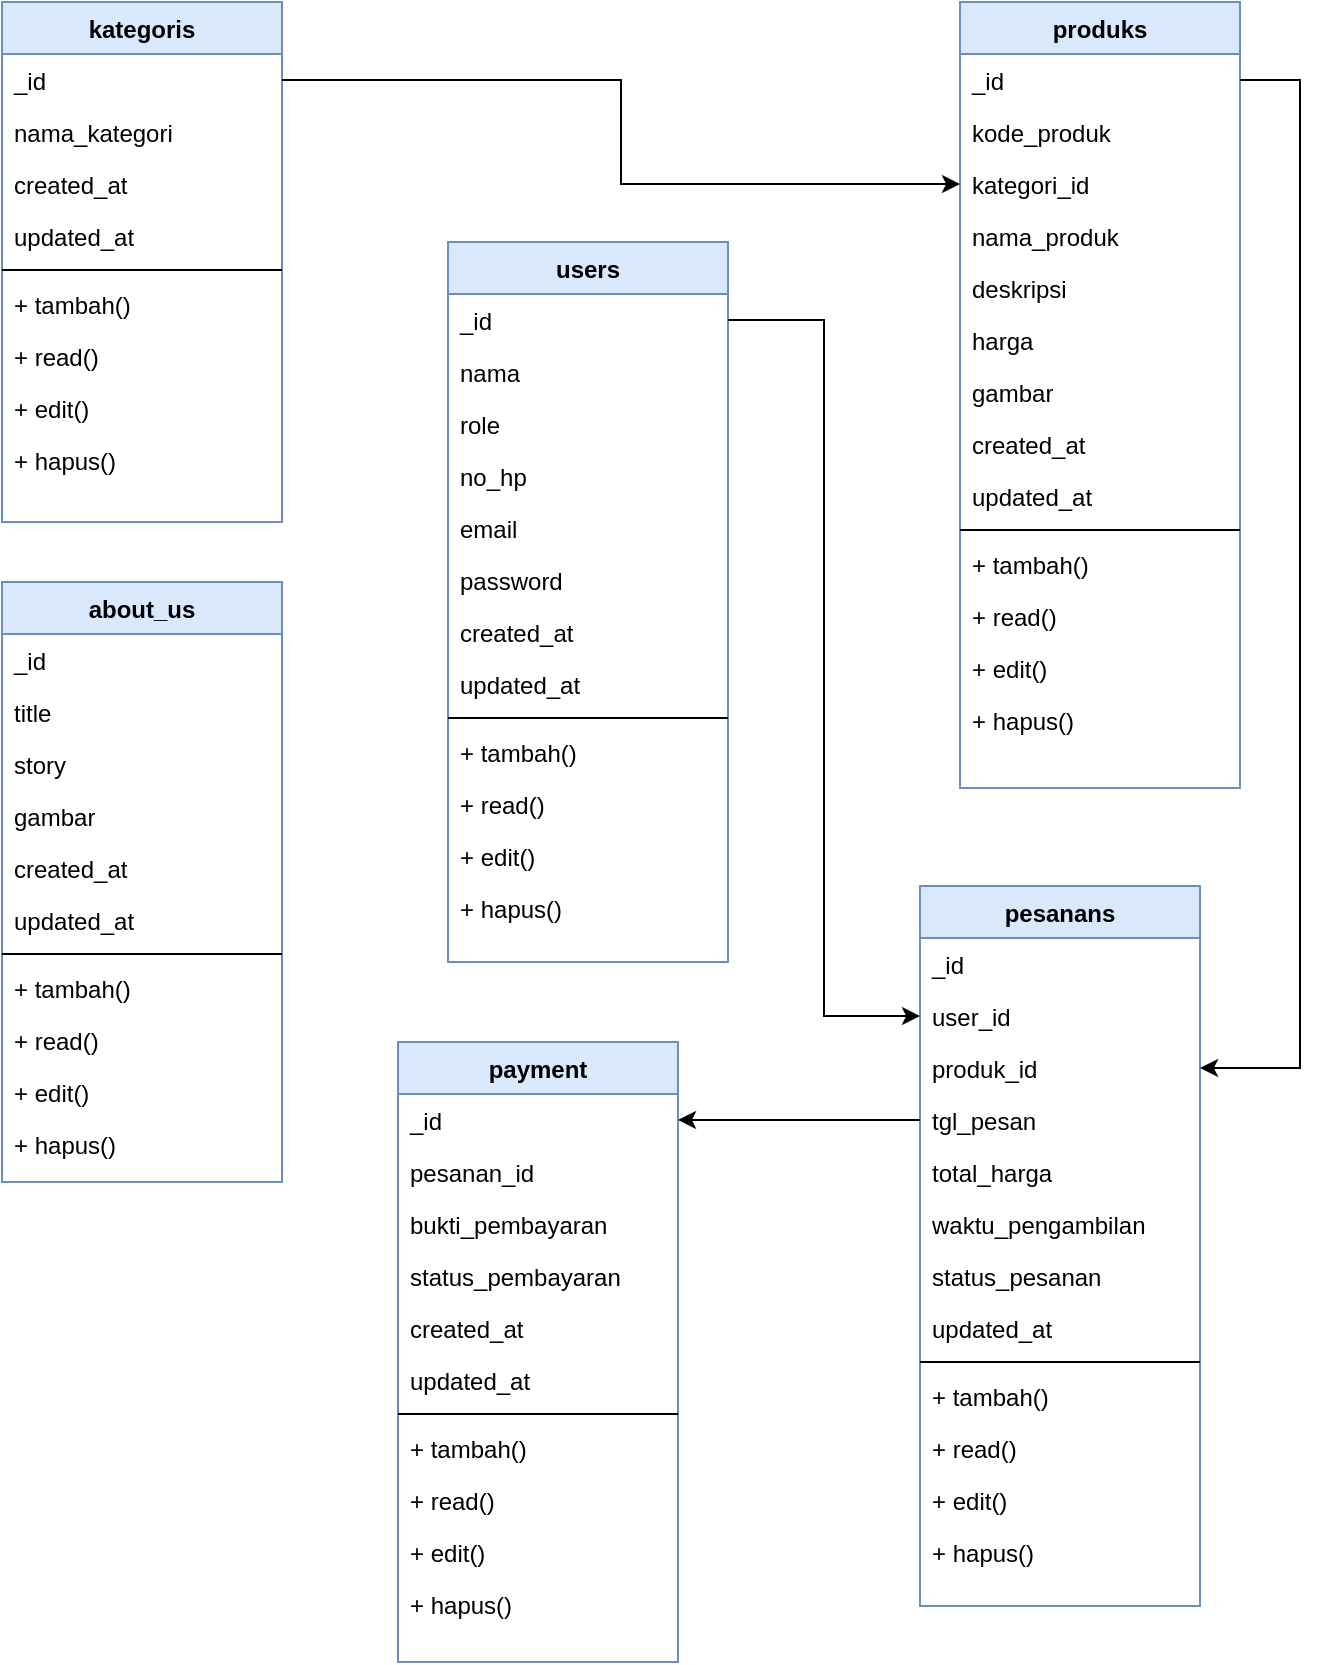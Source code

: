 <mxfile version="22.1.7" type="github">
  <diagram name="Halaman-1" id="3JfUjtJm1eZ0S8u08KBM">
    <mxGraphModel dx="1327" dy="844" grid="1" gridSize="10" guides="1" tooltips="1" connect="1" arrows="1" fold="1" page="1" pageScale="1" pageWidth="827" pageHeight="1169" math="0" shadow="0">
      <root>
        <mxCell id="0" />
        <mxCell id="1" parent="0" />
        <mxCell id="AWKF8v2rQ3uZV0sfMEL9-1" value="kategoris" style="swimlane;fontStyle=1;align=center;verticalAlign=top;childLayout=stackLayout;horizontal=1;startSize=26;horizontalStack=0;resizeParent=1;resizeLast=0;collapsible=1;marginBottom=0;rounded=0;shadow=0;strokeWidth=1;fillColor=#dae8fc;strokeColor=#6c8ebf;" parent="1" vertex="1">
          <mxGeometry x="121" y="40" width="140" height="260" as="geometry">
            <mxRectangle x="230" y="140" width="160" height="26" as="alternateBounds" />
          </mxGeometry>
        </mxCell>
        <mxCell id="AWKF8v2rQ3uZV0sfMEL9-2" value="_id" style="text;align=left;verticalAlign=top;spacingLeft=4;spacingRight=4;overflow=hidden;rotatable=0;points=[[0,0.5],[1,0.5]];portConstraint=eastwest;" parent="AWKF8v2rQ3uZV0sfMEL9-1" vertex="1">
          <mxGeometry y="26" width="140" height="26" as="geometry" />
        </mxCell>
        <mxCell id="AWKF8v2rQ3uZV0sfMEL9-3" value="nama_kategori" style="text;align=left;verticalAlign=top;spacingLeft=4;spacingRight=4;overflow=hidden;rotatable=0;points=[[0,0.5],[1,0.5]];portConstraint=eastwest;rounded=0;shadow=0;html=0;" parent="AWKF8v2rQ3uZV0sfMEL9-1" vertex="1">
          <mxGeometry y="52" width="140" height="26" as="geometry" />
        </mxCell>
        <mxCell id="AWKF8v2rQ3uZV0sfMEL9-4" value="created_at" style="text;align=left;verticalAlign=top;spacingLeft=4;spacingRight=4;overflow=hidden;rotatable=0;points=[[0,0.5],[1,0.5]];portConstraint=eastwest;rounded=0;shadow=0;html=0;" parent="AWKF8v2rQ3uZV0sfMEL9-1" vertex="1">
          <mxGeometry y="78" width="140" height="26" as="geometry" />
        </mxCell>
        <mxCell id="AWKF8v2rQ3uZV0sfMEL9-5" value="updated_at" style="text;align=left;verticalAlign=top;spacingLeft=4;spacingRight=4;overflow=hidden;rotatable=0;points=[[0,0.5],[1,0.5]];portConstraint=eastwest;rounded=0;shadow=0;html=0;" parent="AWKF8v2rQ3uZV0sfMEL9-1" vertex="1">
          <mxGeometry y="104" width="140" height="26" as="geometry" />
        </mxCell>
        <mxCell id="AWKF8v2rQ3uZV0sfMEL9-6" value="" style="line;html=1;strokeWidth=1;align=left;verticalAlign=middle;spacingTop=-1;spacingLeft=3;spacingRight=3;rotatable=0;labelPosition=right;points=[];portConstraint=eastwest;" parent="AWKF8v2rQ3uZV0sfMEL9-1" vertex="1">
          <mxGeometry y="130" width="140" height="8" as="geometry" />
        </mxCell>
        <mxCell id="AWKF8v2rQ3uZV0sfMEL9-7" value="+ tambah()" style="text;align=left;verticalAlign=top;spacingLeft=4;spacingRight=4;overflow=hidden;rotatable=0;points=[[0,0.5],[1,0.5]];portConstraint=eastwest;" parent="AWKF8v2rQ3uZV0sfMEL9-1" vertex="1">
          <mxGeometry y="138" width="140" height="26" as="geometry" />
        </mxCell>
        <mxCell id="AWKF8v2rQ3uZV0sfMEL9-8" value="+ read()" style="text;align=left;verticalAlign=top;spacingLeft=4;spacingRight=4;overflow=hidden;rotatable=0;points=[[0,0.5],[1,0.5]];portConstraint=eastwest;" parent="AWKF8v2rQ3uZV0sfMEL9-1" vertex="1">
          <mxGeometry y="164" width="140" height="26" as="geometry" />
        </mxCell>
        <mxCell id="AWKF8v2rQ3uZV0sfMEL9-9" value="+ edit()" style="text;align=left;verticalAlign=top;spacingLeft=4;spacingRight=4;overflow=hidden;rotatable=0;points=[[0,0.5],[1,0.5]];portConstraint=eastwest;" parent="AWKF8v2rQ3uZV0sfMEL9-1" vertex="1">
          <mxGeometry y="190" width="140" height="26" as="geometry" />
        </mxCell>
        <mxCell id="AWKF8v2rQ3uZV0sfMEL9-10" value="+ hapus()" style="text;align=left;verticalAlign=top;spacingLeft=4;spacingRight=4;overflow=hidden;rotatable=0;points=[[0,0.5],[1,0.5]];portConstraint=eastwest;" parent="AWKF8v2rQ3uZV0sfMEL9-1" vertex="1">
          <mxGeometry y="216" width="140" height="44" as="geometry" />
        </mxCell>
        <mxCell id="AWKF8v2rQ3uZV0sfMEL9-11" value="produks" style="swimlane;fontStyle=1;align=center;verticalAlign=top;childLayout=stackLayout;horizontal=1;startSize=26;horizontalStack=0;resizeParent=1;resizeLast=0;collapsible=1;marginBottom=0;rounded=0;shadow=0;strokeWidth=1;fillColor=#dae8fc;strokeColor=#6c8ebf;" parent="1" vertex="1">
          <mxGeometry x="600" y="40" width="140" height="393" as="geometry">
            <mxRectangle x="340" y="380" width="170" height="26" as="alternateBounds" />
          </mxGeometry>
        </mxCell>
        <mxCell id="AWKF8v2rQ3uZV0sfMEL9-12" value="_id" style="text;align=left;verticalAlign=top;spacingLeft=4;spacingRight=4;overflow=hidden;rotatable=0;points=[[0,0.5],[1,0.5]];portConstraint=eastwest;" parent="AWKF8v2rQ3uZV0sfMEL9-11" vertex="1">
          <mxGeometry y="26" width="140" height="26" as="geometry" />
        </mxCell>
        <mxCell id="AWKF8v2rQ3uZV0sfMEL9-13" value="kode_produk" style="text;align=left;verticalAlign=top;spacingLeft=4;spacingRight=4;overflow=hidden;rotatable=0;points=[[0,0.5],[1,0.5]];portConstraint=eastwest;" parent="AWKF8v2rQ3uZV0sfMEL9-11" vertex="1">
          <mxGeometry y="52" width="140" height="26" as="geometry" />
        </mxCell>
        <mxCell id="AWKF8v2rQ3uZV0sfMEL9-14" value="kategori_id" style="text;align=left;verticalAlign=top;spacingLeft=4;spacingRight=4;overflow=hidden;rotatable=0;points=[[0,0.5],[1,0.5]];portConstraint=eastwest;" parent="AWKF8v2rQ3uZV0sfMEL9-11" vertex="1">
          <mxGeometry y="78" width="140" height="26" as="geometry" />
        </mxCell>
        <mxCell id="AWKF8v2rQ3uZV0sfMEL9-15" value="nama_produk" style="text;align=left;verticalAlign=top;spacingLeft=4;spacingRight=4;overflow=hidden;rotatable=0;points=[[0,0.5],[1,0.5]];portConstraint=eastwest;" parent="AWKF8v2rQ3uZV0sfMEL9-11" vertex="1">
          <mxGeometry y="104" width="140" height="26" as="geometry" />
        </mxCell>
        <mxCell id="AWKF8v2rQ3uZV0sfMEL9-16" value="deskripsi" style="text;align=left;verticalAlign=top;spacingLeft=4;spacingRight=4;overflow=hidden;rotatable=0;points=[[0,0.5],[1,0.5]];portConstraint=eastwest;" parent="AWKF8v2rQ3uZV0sfMEL9-11" vertex="1">
          <mxGeometry y="130" width="140" height="26" as="geometry" />
        </mxCell>
        <mxCell id="AWKF8v2rQ3uZV0sfMEL9-17" value="harga" style="text;align=left;verticalAlign=top;spacingLeft=4;spacingRight=4;overflow=hidden;rotatable=0;points=[[0,0.5],[1,0.5]];portConstraint=eastwest;" parent="AWKF8v2rQ3uZV0sfMEL9-11" vertex="1">
          <mxGeometry y="156" width="140" height="26" as="geometry" />
        </mxCell>
        <mxCell id="AWKF8v2rQ3uZV0sfMEL9-18" value="gambar" style="text;align=left;verticalAlign=top;spacingLeft=4;spacingRight=4;overflow=hidden;rotatable=0;points=[[0,0.5],[1,0.5]];portConstraint=eastwest;" parent="AWKF8v2rQ3uZV0sfMEL9-11" vertex="1">
          <mxGeometry y="182" width="140" height="26" as="geometry" />
        </mxCell>
        <mxCell id="AWKF8v2rQ3uZV0sfMEL9-19" value="created_at" style="text;align=left;verticalAlign=top;spacingLeft=4;spacingRight=4;overflow=hidden;rotatable=0;points=[[0,0.5],[1,0.5]];portConstraint=eastwest;rounded=0;shadow=0;html=0;" parent="AWKF8v2rQ3uZV0sfMEL9-11" vertex="1">
          <mxGeometry y="208" width="140" height="26" as="geometry" />
        </mxCell>
        <mxCell id="AWKF8v2rQ3uZV0sfMEL9-20" value="updated_at" style="text;align=left;verticalAlign=top;spacingLeft=4;spacingRight=4;overflow=hidden;rotatable=0;points=[[0,0.5],[1,0.5]];portConstraint=eastwest;rounded=0;shadow=0;html=0;" parent="AWKF8v2rQ3uZV0sfMEL9-11" vertex="1">
          <mxGeometry y="234" width="140" height="26" as="geometry" />
        </mxCell>
        <mxCell id="AWKF8v2rQ3uZV0sfMEL9-21" value="" style="line;html=1;strokeWidth=1;align=left;verticalAlign=middle;spacingTop=-1;spacingLeft=3;spacingRight=3;rotatable=0;labelPosition=right;points=[];portConstraint=eastwest;" parent="AWKF8v2rQ3uZV0sfMEL9-11" vertex="1">
          <mxGeometry y="260" width="140" height="8" as="geometry" />
        </mxCell>
        <mxCell id="AWKF8v2rQ3uZV0sfMEL9-22" value="+ tambah()" style="text;align=left;verticalAlign=top;spacingLeft=4;spacingRight=4;overflow=hidden;rotatable=0;points=[[0,0.5],[1,0.5]];portConstraint=eastwest;" parent="AWKF8v2rQ3uZV0sfMEL9-11" vertex="1">
          <mxGeometry y="268" width="140" height="26" as="geometry" />
        </mxCell>
        <mxCell id="AWKF8v2rQ3uZV0sfMEL9-23" value="+ read()" style="text;align=left;verticalAlign=top;spacingLeft=4;spacingRight=4;overflow=hidden;rotatable=0;points=[[0,0.5],[1,0.5]];portConstraint=eastwest;" parent="AWKF8v2rQ3uZV0sfMEL9-11" vertex="1">
          <mxGeometry y="294" width="140" height="26" as="geometry" />
        </mxCell>
        <mxCell id="AWKF8v2rQ3uZV0sfMEL9-24" value="+ edit()" style="text;align=left;verticalAlign=top;spacingLeft=4;spacingRight=4;overflow=hidden;rotatable=0;points=[[0,0.5],[1,0.5]];portConstraint=eastwest;" parent="AWKF8v2rQ3uZV0sfMEL9-11" vertex="1">
          <mxGeometry y="320" width="140" height="26" as="geometry" />
        </mxCell>
        <mxCell id="AWKF8v2rQ3uZV0sfMEL9-25" value="+ hapus()" style="text;align=left;verticalAlign=top;spacingLeft=4;spacingRight=4;overflow=hidden;rotatable=0;points=[[0,0.5],[1,0.5]];portConstraint=eastwest;" parent="AWKF8v2rQ3uZV0sfMEL9-11" vertex="1">
          <mxGeometry y="346" width="140" height="26" as="geometry" />
        </mxCell>
        <mxCell id="AWKF8v2rQ3uZV0sfMEL9-26" value="users" style="swimlane;fontStyle=1;align=center;verticalAlign=top;childLayout=stackLayout;horizontal=1;startSize=26;horizontalStack=0;resizeParent=1;resizeLast=0;collapsible=1;marginBottom=0;rounded=0;shadow=0;strokeWidth=1;fillColor=#dae8fc;strokeColor=#6c8ebf;" parent="1" vertex="1">
          <mxGeometry x="344" y="160" width="140" height="360" as="geometry">
            <mxRectangle x="550" y="140" width="160" height="26" as="alternateBounds" />
          </mxGeometry>
        </mxCell>
        <mxCell id="AWKF8v2rQ3uZV0sfMEL9-27" value="_id" style="text;align=left;verticalAlign=top;spacingLeft=4;spacingRight=4;overflow=hidden;rotatable=0;points=[[0,0.5],[1,0.5]];portConstraint=eastwest;" parent="AWKF8v2rQ3uZV0sfMEL9-26" vertex="1">
          <mxGeometry y="26" width="140" height="26" as="geometry" />
        </mxCell>
        <mxCell id="AWKF8v2rQ3uZV0sfMEL9-28" value="nama" style="text;align=left;verticalAlign=top;spacingLeft=4;spacingRight=4;overflow=hidden;rotatable=0;points=[[0,0.5],[1,0.5]];portConstraint=eastwest;rounded=0;shadow=0;html=0;" parent="AWKF8v2rQ3uZV0sfMEL9-26" vertex="1">
          <mxGeometry y="52" width="140" height="26" as="geometry" />
        </mxCell>
        <mxCell id="AWKF8v2rQ3uZV0sfMEL9-29" value="role" style="text;align=left;verticalAlign=top;spacingLeft=4;spacingRight=4;overflow=hidden;rotatable=0;points=[[0,0.5],[1,0.5]];portConstraint=eastwest;rounded=0;shadow=0;html=0;" parent="AWKF8v2rQ3uZV0sfMEL9-26" vertex="1">
          <mxGeometry y="78" width="140" height="26" as="geometry" />
        </mxCell>
        <mxCell id="AWKF8v2rQ3uZV0sfMEL9-30" value="no_hp" style="text;align=left;verticalAlign=top;spacingLeft=4;spacingRight=4;overflow=hidden;rotatable=0;points=[[0,0.5],[1,0.5]];portConstraint=eastwest;rounded=0;shadow=0;html=0;" parent="AWKF8v2rQ3uZV0sfMEL9-26" vertex="1">
          <mxGeometry y="104" width="140" height="26" as="geometry" />
        </mxCell>
        <mxCell id="AWKF8v2rQ3uZV0sfMEL9-31" value="email" style="text;align=left;verticalAlign=top;spacingLeft=4;spacingRight=4;overflow=hidden;rotatable=0;points=[[0,0.5],[1,0.5]];portConstraint=eastwest;rounded=0;shadow=0;html=0;" parent="AWKF8v2rQ3uZV0sfMEL9-26" vertex="1">
          <mxGeometry y="130" width="140" height="26" as="geometry" />
        </mxCell>
        <mxCell id="AWKF8v2rQ3uZV0sfMEL9-32" value="password" style="text;align=left;verticalAlign=top;spacingLeft=4;spacingRight=4;overflow=hidden;rotatable=0;points=[[0,0.5],[1,0.5]];portConstraint=eastwest;rounded=0;shadow=0;html=0;" parent="AWKF8v2rQ3uZV0sfMEL9-26" vertex="1">
          <mxGeometry y="156" width="140" height="26" as="geometry" />
        </mxCell>
        <mxCell id="AWKF8v2rQ3uZV0sfMEL9-33" value="created_at" style="text;align=left;verticalAlign=top;spacingLeft=4;spacingRight=4;overflow=hidden;rotatable=0;points=[[0,0.5],[1,0.5]];portConstraint=eastwest;rounded=0;shadow=0;html=0;" parent="AWKF8v2rQ3uZV0sfMEL9-26" vertex="1">
          <mxGeometry y="182" width="140" height="26" as="geometry" />
        </mxCell>
        <mxCell id="AWKF8v2rQ3uZV0sfMEL9-34" value="updated_at" style="text;align=left;verticalAlign=top;spacingLeft=4;spacingRight=4;overflow=hidden;rotatable=0;points=[[0,0.5],[1,0.5]];portConstraint=eastwest;rounded=0;shadow=0;html=0;" parent="AWKF8v2rQ3uZV0sfMEL9-26" vertex="1">
          <mxGeometry y="208" width="140" height="26" as="geometry" />
        </mxCell>
        <mxCell id="AWKF8v2rQ3uZV0sfMEL9-35" value="" style="line;html=1;strokeWidth=1;align=left;verticalAlign=middle;spacingTop=-1;spacingLeft=3;spacingRight=3;rotatable=0;labelPosition=right;points=[];portConstraint=eastwest;" parent="AWKF8v2rQ3uZV0sfMEL9-26" vertex="1">
          <mxGeometry y="234" width="140" height="8" as="geometry" />
        </mxCell>
        <mxCell id="AWKF8v2rQ3uZV0sfMEL9-36" value="+ tambah()" style="text;align=left;verticalAlign=top;spacingLeft=4;spacingRight=4;overflow=hidden;rotatable=0;points=[[0,0.5],[1,0.5]];portConstraint=eastwest;" parent="AWKF8v2rQ3uZV0sfMEL9-26" vertex="1">
          <mxGeometry y="242" width="140" height="26" as="geometry" />
        </mxCell>
        <mxCell id="AWKF8v2rQ3uZV0sfMEL9-37" value="+ read()" style="text;align=left;verticalAlign=top;spacingLeft=4;spacingRight=4;overflow=hidden;rotatable=0;points=[[0,0.5],[1,0.5]];portConstraint=eastwest;" parent="AWKF8v2rQ3uZV0sfMEL9-26" vertex="1">
          <mxGeometry y="268" width="140" height="26" as="geometry" />
        </mxCell>
        <mxCell id="AWKF8v2rQ3uZV0sfMEL9-38" value="+ edit()" style="text;align=left;verticalAlign=top;spacingLeft=4;spacingRight=4;overflow=hidden;rotatable=0;points=[[0,0.5],[1,0.5]];portConstraint=eastwest;" parent="AWKF8v2rQ3uZV0sfMEL9-26" vertex="1">
          <mxGeometry y="294" width="140" height="26" as="geometry" />
        </mxCell>
        <mxCell id="AWKF8v2rQ3uZV0sfMEL9-39" value="+ hapus()" style="text;align=left;verticalAlign=top;spacingLeft=4;spacingRight=4;overflow=hidden;rotatable=0;points=[[0,0.5],[1,0.5]];portConstraint=eastwest;" parent="AWKF8v2rQ3uZV0sfMEL9-26" vertex="1">
          <mxGeometry y="320" width="140" height="26" as="geometry" />
        </mxCell>
        <mxCell id="AWKF8v2rQ3uZV0sfMEL9-40" value="pesanans" style="swimlane;fontStyle=1;align=center;verticalAlign=top;childLayout=stackLayout;horizontal=1;startSize=26;horizontalStack=0;resizeParent=1;resizeLast=0;collapsible=1;marginBottom=0;rounded=0;shadow=0;strokeWidth=1;fillColor=#dae8fc;strokeColor=#6c8ebf;" parent="1" vertex="1">
          <mxGeometry x="580" y="482" width="140" height="360" as="geometry">
            <mxRectangle x="550" y="140" width="160" height="26" as="alternateBounds" />
          </mxGeometry>
        </mxCell>
        <mxCell id="AWKF8v2rQ3uZV0sfMEL9-41" value="_id" style="text;align=left;verticalAlign=top;spacingLeft=4;spacingRight=4;overflow=hidden;rotatable=0;points=[[0,0.5],[1,0.5]];portConstraint=eastwest;" parent="AWKF8v2rQ3uZV0sfMEL9-40" vertex="1">
          <mxGeometry y="26" width="140" height="26" as="geometry" />
        </mxCell>
        <mxCell id="AWKF8v2rQ3uZV0sfMEL9-43" value="user_id" style="text;align=left;verticalAlign=top;spacingLeft=4;spacingRight=4;overflow=hidden;rotatable=0;points=[[0,0.5],[1,0.5]];portConstraint=eastwest;rounded=0;shadow=0;html=0;" parent="AWKF8v2rQ3uZV0sfMEL9-40" vertex="1">
          <mxGeometry y="52" width="140" height="26" as="geometry" />
        </mxCell>
        <mxCell id="AWKF8v2rQ3uZV0sfMEL9-99" value="produk_id" style="text;align=left;verticalAlign=top;spacingLeft=4;spacingRight=4;overflow=hidden;rotatable=0;points=[[0,0.5],[1,0.5]];portConstraint=eastwest;rounded=0;shadow=0;html=0;" parent="AWKF8v2rQ3uZV0sfMEL9-40" vertex="1">
          <mxGeometry y="78" width="140" height="26" as="geometry" />
        </mxCell>
        <mxCell id="AWKF8v2rQ3uZV0sfMEL9-44" value="tgl_pesan" style="text;align=left;verticalAlign=top;spacingLeft=4;spacingRight=4;overflow=hidden;rotatable=0;points=[[0,0.5],[1,0.5]];portConstraint=eastwest;rounded=0;shadow=0;html=0;" parent="AWKF8v2rQ3uZV0sfMEL9-40" vertex="1">
          <mxGeometry y="104" width="140" height="26" as="geometry" />
        </mxCell>
        <mxCell id="AWKF8v2rQ3uZV0sfMEL9-45" value="total_harga" style="text;align=left;verticalAlign=top;spacingLeft=4;spacingRight=4;overflow=hidden;rotatable=0;points=[[0,0.5],[1,0.5]];portConstraint=eastwest;rounded=0;shadow=0;html=0;" parent="AWKF8v2rQ3uZV0sfMEL9-40" vertex="1">
          <mxGeometry y="130" width="140" height="26" as="geometry" />
        </mxCell>
        <mxCell id="AWKF8v2rQ3uZV0sfMEL9-100" value="waktu_pengambilan" style="text;align=left;verticalAlign=top;spacingLeft=4;spacingRight=4;overflow=hidden;rotatable=0;points=[[0,0.5],[1,0.5]];portConstraint=eastwest;rounded=0;shadow=0;html=0;" parent="AWKF8v2rQ3uZV0sfMEL9-40" vertex="1">
          <mxGeometry y="156" width="140" height="26" as="geometry" />
        </mxCell>
        <mxCell id="AWKF8v2rQ3uZV0sfMEL9-46" value="status_pesanan" style="text;align=left;verticalAlign=top;spacingLeft=4;spacingRight=4;overflow=hidden;rotatable=0;points=[[0,0.5],[1,0.5]];portConstraint=eastwest;rounded=0;shadow=0;html=0;" parent="AWKF8v2rQ3uZV0sfMEL9-40" vertex="1">
          <mxGeometry y="182" width="140" height="26" as="geometry" />
        </mxCell>
        <mxCell id="AWKF8v2rQ3uZV0sfMEL9-47" value="updated_at" style="text;align=left;verticalAlign=top;spacingLeft=4;spacingRight=4;overflow=hidden;rotatable=0;points=[[0,0.5],[1,0.5]];portConstraint=eastwest;rounded=0;shadow=0;html=0;" parent="AWKF8v2rQ3uZV0sfMEL9-40" vertex="1">
          <mxGeometry y="208" width="140" height="26" as="geometry" />
        </mxCell>
        <mxCell id="AWKF8v2rQ3uZV0sfMEL9-48" value="" style="line;html=1;strokeWidth=1;align=left;verticalAlign=middle;spacingTop=-1;spacingLeft=3;spacingRight=3;rotatable=0;labelPosition=right;points=[];portConstraint=eastwest;" parent="AWKF8v2rQ3uZV0sfMEL9-40" vertex="1">
          <mxGeometry y="234" width="140" height="8" as="geometry" />
        </mxCell>
        <mxCell id="AWKF8v2rQ3uZV0sfMEL9-49" value="+ tambah()" style="text;align=left;verticalAlign=top;spacingLeft=4;spacingRight=4;overflow=hidden;rotatable=0;points=[[0,0.5],[1,0.5]];portConstraint=eastwest;" parent="AWKF8v2rQ3uZV0sfMEL9-40" vertex="1">
          <mxGeometry y="242" width="140" height="26" as="geometry" />
        </mxCell>
        <mxCell id="AWKF8v2rQ3uZV0sfMEL9-50" value="+ read()" style="text;align=left;verticalAlign=top;spacingLeft=4;spacingRight=4;overflow=hidden;rotatable=0;points=[[0,0.5],[1,0.5]];portConstraint=eastwest;" parent="AWKF8v2rQ3uZV0sfMEL9-40" vertex="1">
          <mxGeometry y="268" width="140" height="26" as="geometry" />
        </mxCell>
        <mxCell id="AWKF8v2rQ3uZV0sfMEL9-51" value="+ edit()" style="text;align=left;verticalAlign=top;spacingLeft=4;spacingRight=4;overflow=hidden;rotatable=0;points=[[0,0.5],[1,0.5]];portConstraint=eastwest;" parent="AWKF8v2rQ3uZV0sfMEL9-40" vertex="1">
          <mxGeometry y="294" width="140" height="26" as="geometry" />
        </mxCell>
        <mxCell id="AWKF8v2rQ3uZV0sfMEL9-52" value="+ hapus()" style="text;align=left;verticalAlign=top;spacingLeft=4;spacingRight=4;overflow=hidden;rotatable=0;points=[[0,0.5],[1,0.5]];portConstraint=eastwest;" parent="AWKF8v2rQ3uZV0sfMEL9-40" vertex="1">
          <mxGeometry y="320" width="140" height="26" as="geometry" />
        </mxCell>
        <mxCell id="AWKF8v2rQ3uZV0sfMEL9-53" value="payment" style="swimlane;fontStyle=1;align=center;verticalAlign=top;childLayout=stackLayout;horizontal=1;startSize=26;horizontalStack=0;resizeParent=1;resizeLast=0;collapsible=1;marginBottom=0;rounded=0;shadow=0;strokeWidth=1;fillColor=#dae8fc;strokeColor=#6c8ebf;" parent="1" vertex="1">
          <mxGeometry x="319" y="560" width="140" height="310" as="geometry">
            <mxRectangle x="550" y="140" width="160" height="26" as="alternateBounds" />
          </mxGeometry>
        </mxCell>
        <mxCell id="AWKF8v2rQ3uZV0sfMEL9-54" value="_id" style="text;align=left;verticalAlign=top;spacingLeft=4;spacingRight=4;overflow=hidden;rotatable=0;points=[[0,0.5],[1,0.5]];portConstraint=eastwest;" parent="AWKF8v2rQ3uZV0sfMEL9-53" vertex="1">
          <mxGeometry y="26" width="140" height="26" as="geometry" />
        </mxCell>
        <mxCell id="AWKF8v2rQ3uZV0sfMEL9-55" value="pesanan_id" style="text;align=left;verticalAlign=top;spacingLeft=4;spacingRight=4;overflow=hidden;rotatable=0;points=[[0,0.5],[1,0.5]];portConstraint=eastwest;rounded=0;shadow=0;html=0;" parent="AWKF8v2rQ3uZV0sfMEL9-53" vertex="1">
          <mxGeometry y="52" width="140" height="26" as="geometry" />
        </mxCell>
        <mxCell id="AWKF8v2rQ3uZV0sfMEL9-59" value="bukti_pembayaran" style="text;align=left;verticalAlign=top;spacingLeft=4;spacingRight=4;overflow=hidden;rotatable=0;points=[[0,0.5],[1,0.5]];portConstraint=eastwest;rounded=0;shadow=0;html=0;" parent="AWKF8v2rQ3uZV0sfMEL9-53" vertex="1">
          <mxGeometry y="78" width="140" height="26" as="geometry" />
        </mxCell>
        <mxCell id="AWKF8v2rQ3uZV0sfMEL9-60" value="status_pembayaran" style="text;align=left;verticalAlign=top;spacingLeft=4;spacingRight=4;overflow=hidden;rotatable=0;points=[[0,0.5],[1,0.5]];portConstraint=eastwest;rounded=0;shadow=0;html=0;" parent="AWKF8v2rQ3uZV0sfMEL9-53" vertex="1">
          <mxGeometry y="104" width="140" height="26" as="geometry" />
        </mxCell>
        <mxCell id="AWKF8v2rQ3uZV0sfMEL9-97" value="created_at" style="text;align=left;verticalAlign=top;spacingLeft=4;spacingRight=4;overflow=hidden;rotatable=0;points=[[0,0.5],[1,0.5]];portConstraint=eastwest;rounded=0;shadow=0;html=0;" parent="AWKF8v2rQ3uZV0sfMEL9-53" vertex="1">
          <mxGeometry y="130" width="140" height="26" as="geometry" />
        </mxCell>
        <mxCell id="AWKF8v2rQ3uZV0sfMEL9-61" value="updated_at" style="text;align=left;verticalAlign=top;spacingLeft=4;spacingRight=4;overflow=hidden;rotatable=0;points=[[0,0.5],[1,0.5]];portConstraint=eastwest;rounded=0;shadow=0;html=0;" parent="AWKF8v2rQ3uZV0sfMEL9-53" vertex="1">
          <mxGeometry y="156" width="140" height="26" as="geometry" />
        </mxCell>
        <mxCell id="AWKF8v2rQ3uZV0sfMEL9-62" value="" style="line;html=1;strokeWidth=1;align=left;verticalAlign=middle;spacingTop=-1;spacingLeft=3;spacingRight=3;rotatable=0;labelPosition=right;points=[];portConstraint=eastwest;" parent="AWKF8v2rQ3uZV0sfMEL9-53" vertex="1">
          <mxGeometry y="182" width="140" height="8" as="geometry" />
        </mxCell>
        <mxCell id="AWKF8v2rQ3uZV0sfMEL9-63" value="+ tambah()" style="text;align=left;verticalAlign=top;spacingLeft=4;spacingRight=4;overflow=hidden;rotatable=0;points=[[0,0.5],[1,0.5]];portConstraint=eastwest;" parent="AWKF8v2rQ3uZV0sfMEL9-53" vertex="1">
          <mxGeometry y="190" width="140" height="26" as="geometry" />
        </mxCell>
        <mxCell id="AWKF8v2rQ3uZV0sfMEL9-64" value="+ read()" style="text;align=left;verticalAlign=top;spacingLeft=4;spacingRight=4;overflow=hidden;rotatable=0;points=[[0,0.5],[1,0.5]];portConstraint=eastwest;" parent="AWKF8v2rQ3uZV0sfMEL9-53" vertex="1">
          <mxGeometry y="216" width="140" height="26" as="geometry" />
        </mxCell>
        <mxCell id="AWKF8v2rQ3uZV0sfMEL9-65" value="+ edit()" style="text;align=left;verticalAlign=top;spacingLeft=4;spacingRight=4;overflow=hidden;rotatable=0;points=[[0,0.5],[1,0.5]];portConstraint=eastwest;" parent="AWKF8v2rQ3uZV0sfMEL9-53" vertex="1">
          <mxGeometry y="242" width="140" height="26" as="geometry" />
        </mxCell>
        <mxCell id="AWKF8v2rQ3uZV0sfMEL9-66" value="+ hapus()" style="text;align=left;verticalAlign=top;spacingLeft=4;spacingRight=4;overflow=hidden;rotatable=0;points=[[0,0.5],[1,0.5]];portConstraint=eastwest;" parent="AWKF8v2rQ3uZV0sfMEL9-53" vertex="1">
          <mxGeometry y="268" width="140" height="26" as="geometry" />
        </mxCell>
        <mxCell id="AWKF8v2rQ3uZV0sfMEL9-68" style="edgeStyle=orthogonalEdgeStyle;rounded=0;orthogonalLoop=1;jettySize=auto;html=1;exitX=1;exitY=0.5;exitDx=0;exitDy=0;entryX=0;entryY=0.5;entryDx=0;entryDy=0;" parent="1" source="AWKF8v2rQ3uZV0sfMEL9-2" target="AWKF8v2rQ3uZV0sfMEL9-14" edge="1">
          <mxGeometry relative="1" as="geometry" />
        </mxCell>
        <mxCell id="AWKF8v2rQ3uZV0sfMEL9-102" style="edgeStyle=orthogonalEdgeStyle;rounded=0;orthogonalLoop=1;jettySize=auto;html=1;exitX=1;exitY=0.5;exitDx=0;exitDy=0;entryX=0;entryY=0.5;entryDx=0;entryDy=0;" parent="1" source="AWKF8v2rQ3uZV0sfMEL9-27" target="AWKF8v2rQ3uZV0sfMEL9-43" edge="1">
          <mxGeometry relative="1" as="geometry" />
        </mxCell>
        <mxCell id="KAuhA-IHhuiTUlLr3m5Y-2" style="edgeStyle=orthogonalEdgeStyle;rounded=0;orthogonalLoop=1;jettySize=auto;html=1;exitX=0;exitY=0.5;exitDx=0;exitDy=0;entryX=1;entryY=0.5;entryDx=0;entryDy=0;" edge="1" parent="1" source="AWKF8v2rQ3uZV0sfMEL9-44" target="AWKF8v2rQ3uZV0sfMEL9-54">
          <mxGeometry relative="1" as="geometry" />
        </mxCell>
        <mxCell id="KAuhA-IHhuiTUlLr3m5Y-3" value="about_us" style="swimlane;fontStyle=1;align=center;verticalAlign=top;childLayout=stackLayout;horizontal=1;startSize=26;horizontalStack=0;resizeParent=1;resizeLast=0;collapsible=1;marginBottom=0;rounded=0;shadow=0;strokeWidth=1;fillColor=#dae8fc;strokeColor=#6c8ebf;" vertex="1" parent="1">
          <mxGeometry x="121" y="330" width="140" height="300" as="geometry">
            <mxRectangle x="550" y="140" width="160" height="26" as="alternateBounds" />
          </mxGeometry>
        </mxCell>
        <mxCell id="KAuhA-IHhuiTUlLr3m5Y-4" value="_id" style="text;align=left;verticalAlign=top;spacingLeft=4;spacingRight=4;overflow=hidden;rotatable=0;points=[[0,0.5],[1,0.5]];portConstraint=eastwest;" vertex="1" parent="KAuhA-IHhuiTUlLr3m5Y-3">
          <mxGeometry y="26" width="140" height="26" as="geometry" />
        </mxCell>
        <mxCell id="KAuhA-IHhuiTUlLr3m5Y-5" value="title" style="text;align=left;verticalAlign=top;spacingLeft=4;spacingRight=4;overflow=hidden;rotatable=0;points=[[0,0.5],[1,0.5]];portConstraint=eastwest;rounded=0;shadow=0;html=0;" vertex="1" parent="KAuhA-IHhuiTUlLr3m5Y-3">
          <mxGeometry y="52" width="140" height="26" as="geometry" />
        </mxCell>
        <mxCell id="KAuhA-IHhuiTUlLr3m5Y-6" value="story" style="text;align=left;verticalAlign=top;spacingLeft=4;spacingRight=4;overflow=hidden;rotatable=0;points=[[0,0.5],[1,0.5]];portConstraint=eastwest;rounded=0;shadow=0;html=0;" vertex="1" parent="KAuhA-IHhuiTUlLr3m5Y-3">
          <mxGeometry y="78" width="140" height="26" as="geometry" />
        </mxCell>
        <mxCell id="KAuhA-IHhuiTUlLr3m5Y-7" value="gambar" style="text;align=left;verticalAlign=top;spacingLeft=4;spacingRight=4;overflow=hidden;rotatable=0;points=[[0,0.5],[1,0.5]];portConstraint=eastwest;rounded=0;shadow=0;html=0;" vertex="1" parent="KAuhA-IHhuiTUlLr3m5Y-3">
          <mxGeometry y="104" width="140" height="26" as="geometry" />
        </mxCell>
        <mxCell id="KAuhA-IHhuiTUlLr3m5Y-8" value="created_at" style="text;align=left;verticalAlign=top;spacingLeft=4;spacingRight=4;overflow=hidden;rotatable=0;points=[[0,0.5],[1,0.5]];portConstraint=eastwest;rounded=0;shadow=0;html=0;" vertex="1" parent="KAuhA-IHhuiTUlLr3m5Y-3">
          <mxGeometry y="130" width="140" height="26" as="geometry" />
        </mxCell>
        <mxCell id="KAuhA-IHhuiTUlLr3m5Y-9" value="updated_at" style="text;align=left;verticalAlign=top;spacingLeft=4;spacingRight=4;overflow=hidden;rotatable=0;points=[[0,0.5],[1,0.5]];portConstraint=eastwest;rounded=0;shadow=0;html=0;" vertex="1" parent="KAuhA-IHhuiTUlLr3m5Y-3">
          <mxGeometry y="156" width="140" height="26" as="geometry" />
        </mxCell>
        <mxCell id="KAuhA-IHhuiTUlLr3m5Y-10" value="" style="line;html=1;strokeWidth=1;align=left;verticalAlign=middle;spacingTop=-1;spacingLeft=3;spacingRight=3;rotatable=0;labelPosition=right;points=[];portConstraint=eastwest;" vertex="1" parent="KAuhA-IHhuiTUlLr3m5Y-3">
          <mxGeometry y="182" width="140" height="8" as="geometry" />
        </mxCell>
        <mxCell id="KAuhA-IHhuiTUlLr3m5Y-11" value="+ tambah()" style="text;align=left;verticalAlign=top;spacingLeft=4;spacingRight=4;overflow=hidden;rotatable=0;points=[[0,0.5],[1,0.5]];portConstraint=eastwest;" vertex="1" parent="KAuhA-IHhuiTUlLr3m5Y-3">
          <mxGeometry y="190" width="140" height="26" as="geometry" />
        </mxCell>
        <mxCell id="KAuhA-IHhuiTUlLr3m5Y-12" value="+ read()" style="text;align=left;verticalAlign=top;spacingLeft=4;spacingRight=4;overflow=hidden;rotatable=0;points=[[0,0.5],[1,0.5]];portConstraint=eastwest;" vertex="1" parent="KAuhA-IHhuiTUlLr3m5Y-3">
          <mxGeometry y="216" width="140" height="26" as="geometry" />
        </mxCell>
        <mxCell id="KAuhA-IHhuiTUlLr3m5Y-13" value="+ edit()" style="text;align=left;verticalAlign=top;spacingLeft=4;spacingRight=4;overflow=hidden;rotatable=0;points=[[0,0.5],[1,0.5]];portConstraint=eastwest;" vertex="1" parent="KAuhA-IHhuiTUlLr3m5Y-3">
          <mxGeometry y="242" width="140" height="26" as="geometry" />
        </mxCell>
        <mxCell id="KAuhA-IHhuiTUlLr3m5Y-14" value="+ hapus()" style="text;align=left;verticalAlign=top;spacingLeft=4;spacingRight=4;overflow=hidden;rotatable=0;points=[[0,0.5],[1,0.5]];portConstraint=eastwest;" vertex="1" parent="KAuhA-IHhuiTUlLr3m5Y-3">
          <mxGeometry y="268" width="140" height="26" as="geometry" />
        </mxCell>
        <mxCell id="KAuhA-IHhuiTUlLr3m5Y-15" style="edgeStyle=orthogonalEdgeStyle;rounded=0;orthogonalLoop=1;jettySize=auto;html=1;exitX=1;exitY=0.5;exitDx=0;exitDy=0;entryX=1;entryY=0.5;entryDx=0;entryDy=0;" edge="1" parent="1" source="AWKF8v2rQ3uZV0sfMEL9-12" target="AWKF8v2rQ3uZV0sfMEL9-99">
          <mxGeometry relative="1" as="geometry">
            <Array as="points">
              <mxPoint x="770" y="79" />
              <mxPoint x="770" y="573" />
            </Array>
          </mxGeometry>
        </mxCell>
      </root>
    </mxGraphModel>
  </diagram>
</mxfile>
